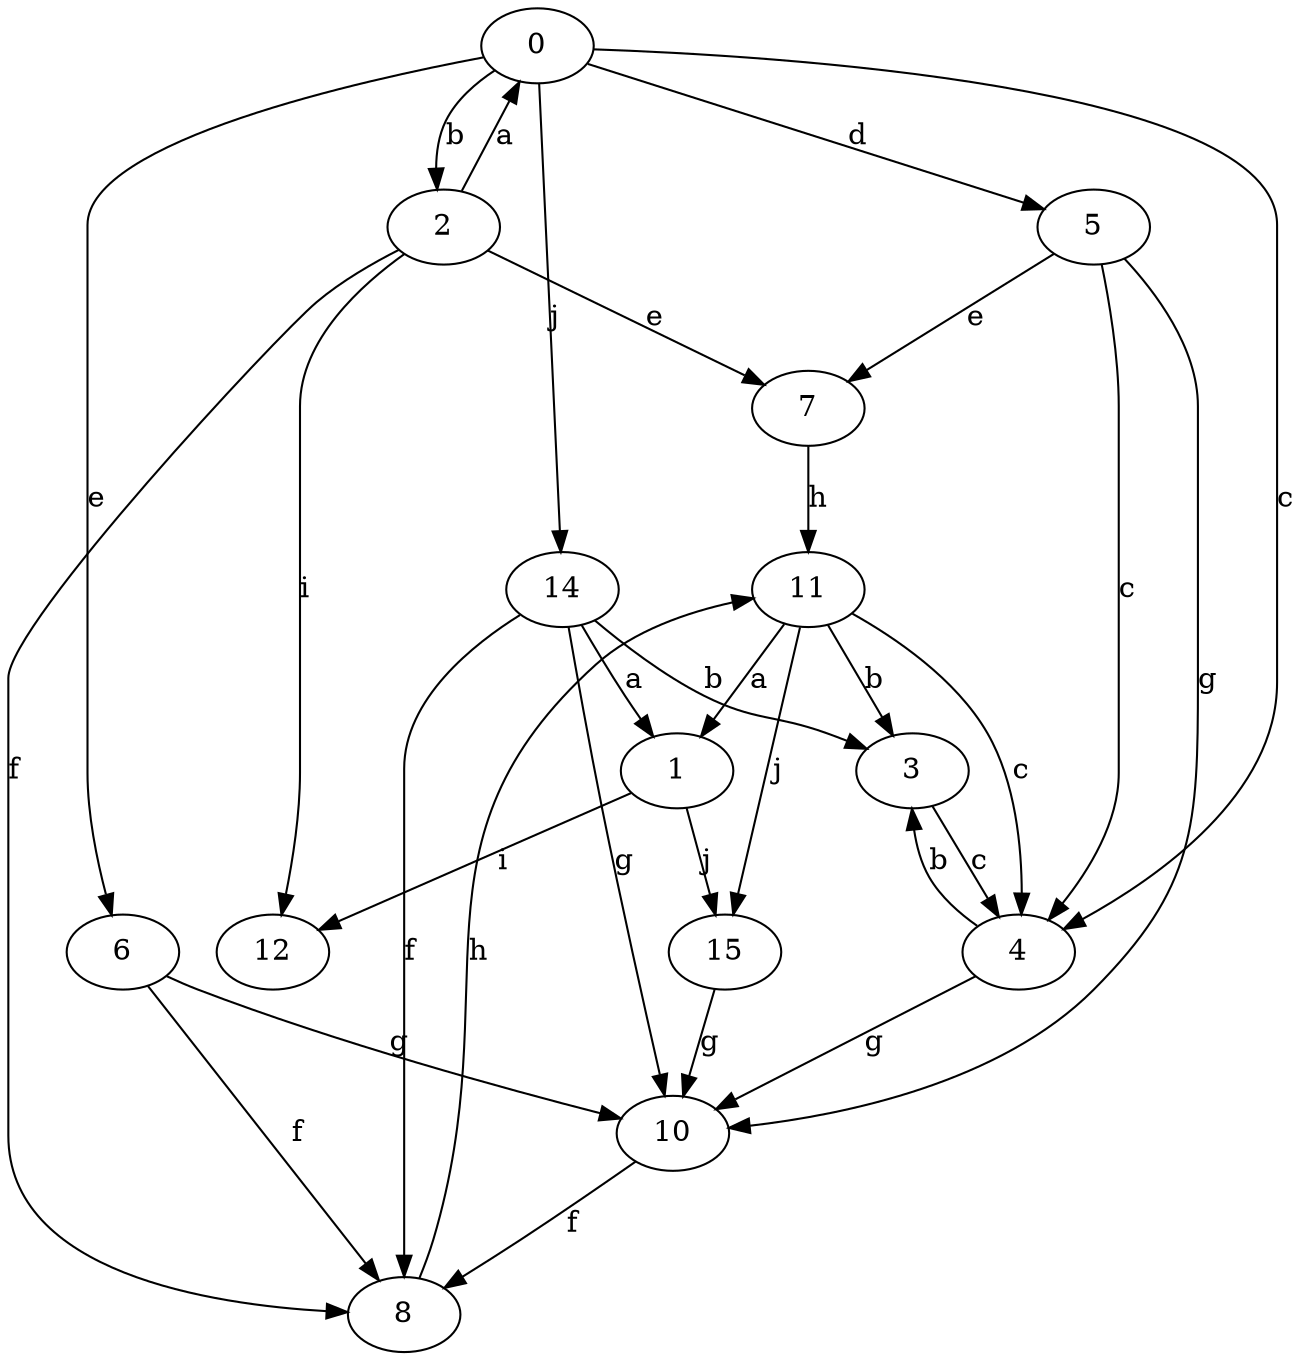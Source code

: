 strict digraph  {
0;
1;
2;
3;
4;
5;
6;
7;
8;
10;
11;
12;
14;
15;
0 -> 2  [label=b];
0 -> 4  [label=c];
0 -> 5  [label=d];
0 -> 6  [label=e];
0 -> 14  [label=j];
1 -> 12  [label=i];
1 -> 15  [label=j];
2 -> 0  [label=a];
2 -> 7  [label=e];
2 -> 8  [label=f];
2 -> 12  [label=i];
3 -> 4  [label=c];
4 -> 3  [label=b];
4 -> 10  [label=g];
5 -> 4  [label=c];
5 -> 7  [label=e];
5 -> 10  [label=g];
6 -> 8  [label=f];
6 -> 10  [label=g];
7 -> 11  [label=h];
8 -> 11  [label=h];
10 -> 8  [label=f];
11 -> 1  [label=a];
11 -> 3  [label=b];
11 -> 4  [label=c];
11 -> 15  [label=j];
14 -> 1  [label=a];
14 -> 3  [label=b];
14 -> 8  [label=f];
14 -> 10  [label=g];
15 -> 10  [label=g];
}
